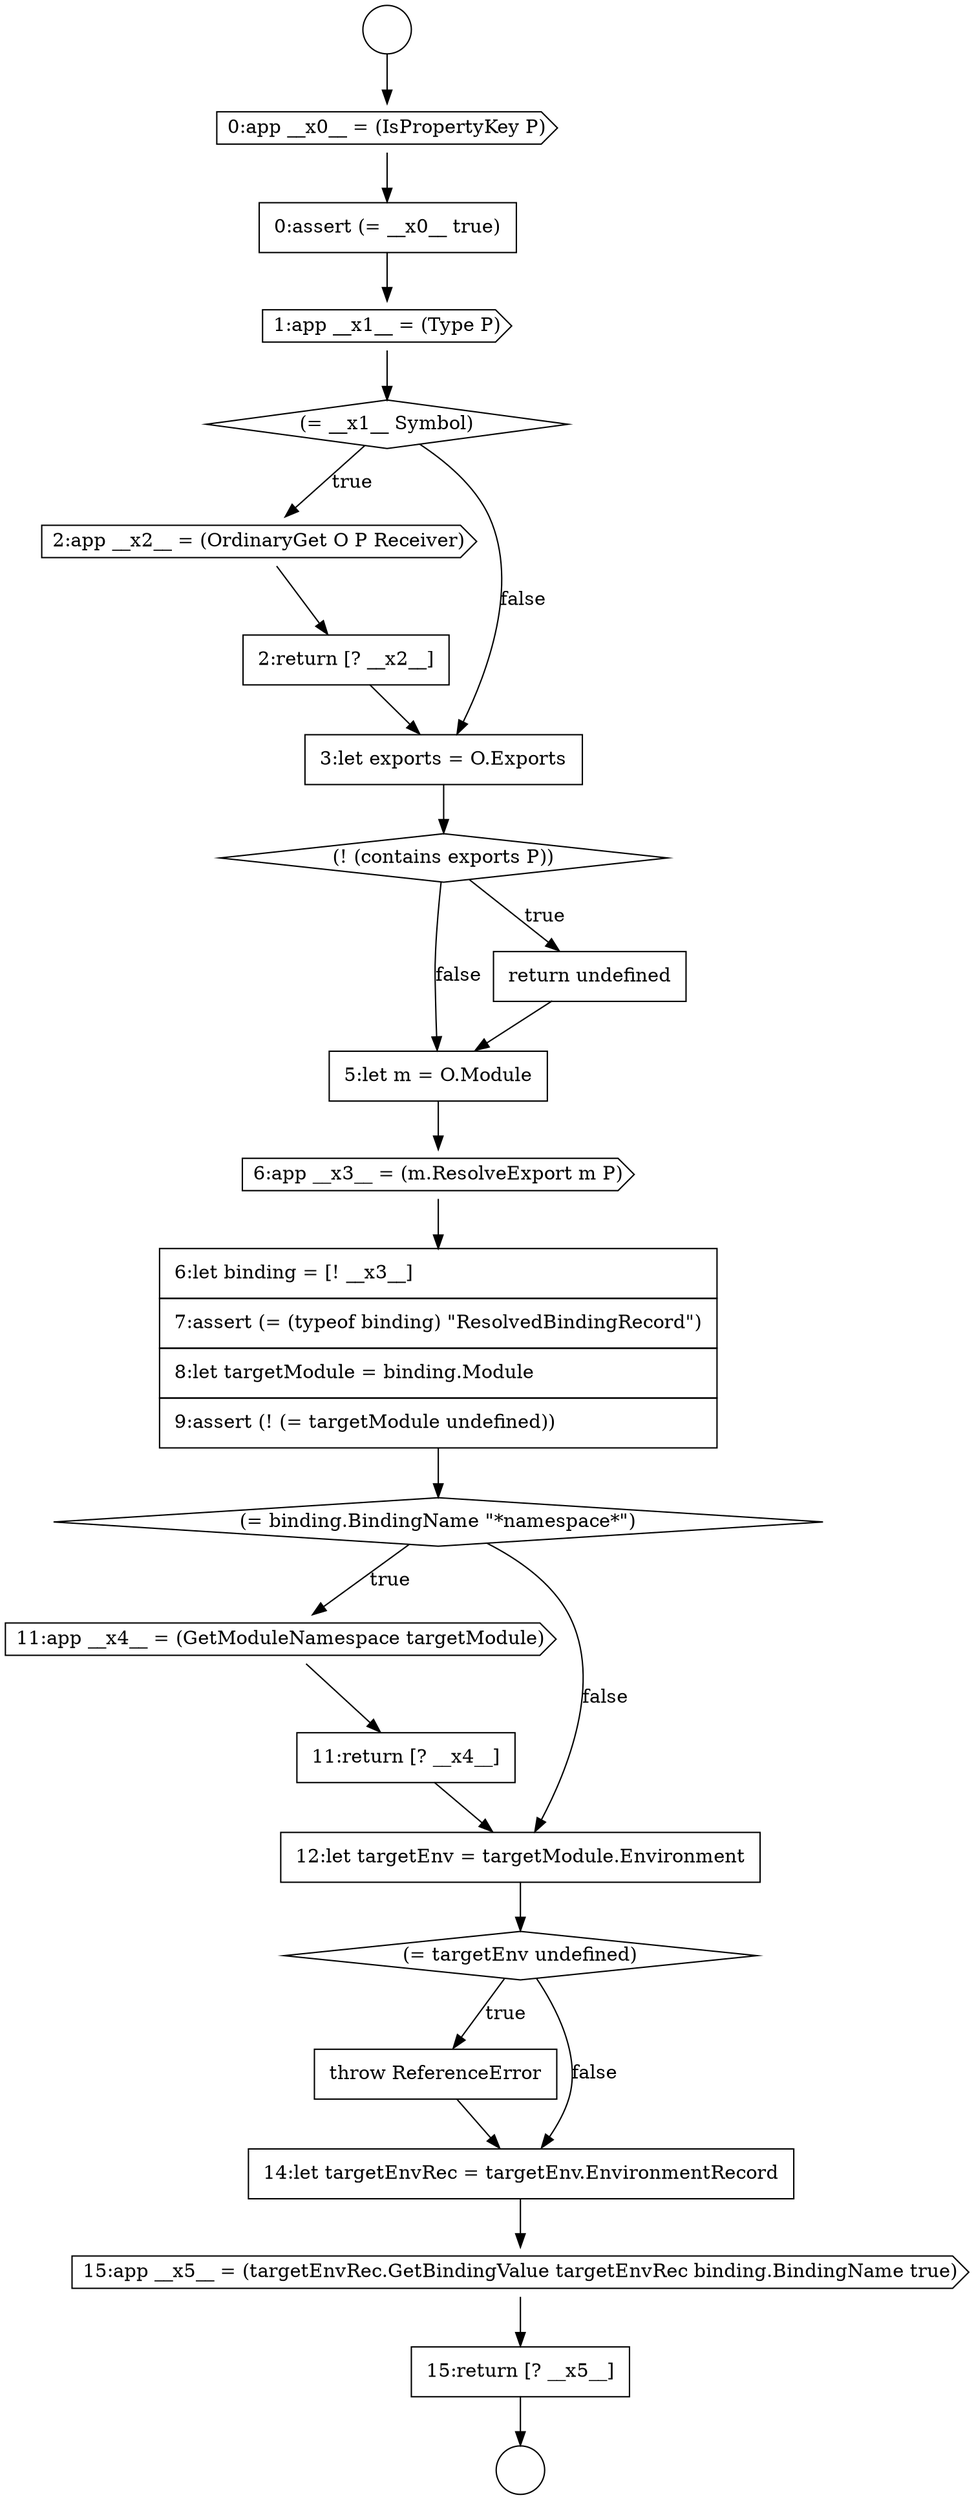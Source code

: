 digraph {
  node3089 [shape=circle label=" " color="black" fillcolor="white" style=filled]
  node3099 [shape=none, margin=0, label=<<font color="black">
    <table border="0" cellborder="1" cellspacing="0" cellpadding="10">
      <tr><td align="left">5:let m = O.Module</td></tr>
    </table>
  </font>> color="black" fillcolor="white" style=filled]
  node3093 [shape=diamond, label=<<font color="black">(= __x1__ Symbol)</font>> color="black" fillcolor="white" style=filled]
  node3097 [shape=diamond, label=<<font color="black">(! (contains exports P))</font>> color="black" fillcolor="white" style=filled]
  node3090 [shape=cds, label=<<font color="black">0:app __x0__ = (IsPropertyKey P)</font>> color="black" fillcolor="white" style=filled]
  node3094 [shape=cds, label=<<font color="black">2:app __x2__ = (OrdinaryGet O P Receiver)</font>> color="black" fillcolor="white" style=filled]
  node3109 [shape=cds, label=<<font color="black">15:app __x5__ = (targetEnvRec.GetBindingValue targetEnvRec binding.BindingName true)</font>> color="black" fillcolor="white" style=filled]
  node3091 [shape=none, margin=0, label=<<font color="black">
    <table border="0" cellborder="1" cellspacing="0" cellpadding="10">
      <tr><td align="left">0:assert (= __x0__ true)</td></tr>
    </table>
  </font>> color="black" fillcolor="white" style=filled]
  node3110 [shape=none, margin=0, label=<<font color="black">
    <table border="0" cellborder="1" cellspacing="0" cellpadding="10">
      <tr><td align="left">15:return [? __x5__]</td></tr>
    </table>
  </font>> color="black" fillcolor="white" style=filled]
  node3095 [shape=none, margin=0, label=<<font color="black">
    <table border="0" cellborder="1" cellspacing="0" cellpadding="10">
      <tr><td align="left">2:return [? __x2__]</td></tr>
    </table>
  </font>> color="black" fillcolor="white" style=filled]
  node3107 [shape=none, margin=0, label=<<font color="black">
    <table border="0" cellborder="1" cellspacing="0" cellpadding="10">
      <tr><td align="left">throw ReferenceError</td></tr>
    </table>
  </font>> color="black" fillcolor="white" style=filled]
  node3092 [shape=cds, label=<<font color="black">1:app __x1__ = (Type P)</font>> color="black" fillcolor="white" style=filled]
  node3104 [shape=none, margin=0, label=<<font color="black">
    <table border="0" cellborder="1" cellspacing="0" cellpadding="10">
      <tr><td align="left">11:return [? __x4__]</td></tr>
    </table>
  </font>> color="black" fillcolor="white" style=filled]
  node3100 [shape=cds, label=<<font color="black">6:app __x3__ = (m.ResolveExport m P)</font>> color="black" fillcolor="white" style=filled]
  node3096 [shape=none, margin=0, label=<<font color="black">
    <table border="0" cellborder="1" cellspacing="0" cellpadding="10">
      <tr><td align="left">3:let exports = O.Exports</td></tr>
    </table>
  </font>> color="black" fillcolor="white" style=filled]
  node3098 [shape=none, margin=0, label=<<font color="black">
    <table border="0" cellborder="1" cellspacing="0" cellpadding="10">
      <tr><td align="left">return undefined</td></tr>
    </table>
  </font>> color="black" fillcolor="white" style=filled]
  node3108 [shape=none, margin=0, label=<<font color="black">
    <table border="0" cellborder="1" cellspacing="0" cellpadding="10">
      <tr><td align="left">14:let targetEnvRec = targetEnv.EnvironmentRecord</td></tr>
    </table>
  </font>> color="black" fillcolor="white" style=filled]
  node3103 [shape=cds, label=<<font color="black">11:app __x4__ = (GetModuleNamespace targetModule)</font>> color="black" fillcolor="white" style=filled]
  node3088 [shape=circle label=" " color="black" fillcolor="white" style=filled]
  node3105 [shape=none, margin=0, label=<<font color="black">
    <table border="0" cellborder="1" cellspacing="0" cellpadding="10">
      <tr><td align="left">12:let targetEnv = targetModule.Environment</td></tr>
    </table>
  </font>> color="black" fillcolor="white" style=filled]
  node3102 [shape=diamond, label=<<font color="black">(= binding.BindingName &quot;*namespace*&quot;)</font>> color="black" fillcolor="white" style=filled]
  node3101 [shape=none, margin=0, label=<<font color="black">
    <table border="0" cellborder="1" cellspacing="0" cellpadding="10">
      <tr><td align="left">6:let binding = [! __x3__]</td></tr>
      <tr><td align="left">7:assert (= (typeof binding) &quot;ResolvedBindingRecord&quot;)</td></tr>
      <tr><td align="left">8:let targetModule = binding.Module</td></tr>
      <tr><td align="left">9:assert (! (= targetModule undefined))</td></tr>
    </table>
  </font>> color="black" fillcolor="white" style=filled]
  node3106 [shape=diamond, label=<<font color="black">(= targetEnv undefined)</font>> color="black" fillcolor="white" style=filled]
  node3091 -> node3092 [ color="black"]
  node3095 -> node3096 [ color="black"]
  node3096 -> node3097 [ color="black"]
  node3108 -> node3109 [ color="black"]
  node3100 -> node3101 [ color="black"]
  node3098 -> node3099 [ color="black"]
  node3097 -> node3098 [label=<<font color="black">true</font>> color="black"]
  node3097 -> node3099 [label=<<font color="black">false</font>> color="black"]
  node3092 -> node3093 [ color="black"]
  node3094 -> node3095 [ color="black"]
  node3101 -> node3102 [ color="black"]
  node3099 -> node3100 [ color="black"]
  node3088 -> node3090 [ color="black"]
  node3109 -> node3110 [ color="black"]
  node3090 -> node3091 [ color="black"]
  node3102 -> node3103 [label=<<font color="black">true</font>> color="black"]
  node3102 -> node3105 [label=<<font color="black">false</font>> color="black"]
  node3110 -> node3089 [ color="black"]
  node3105 -> node3106 [ color="black"]
  node3106 -> node3107 [label=<<font color="black">true</font>> color="black"]
  node3106 -> node3108 [label=<<font color="black">false</font>> color="black"]
  node3093 -> node3094 [label=<<font color="black">true</font>> color="black"]
  node3093 -> node3096 [label=<<font color="black">false</font>> color="black"]
  node3103 -> node3104 [ color="black"]
  node3104 -> node3105 [ color="black"]
  node3107 -> node3108 [ color="black"]
}
